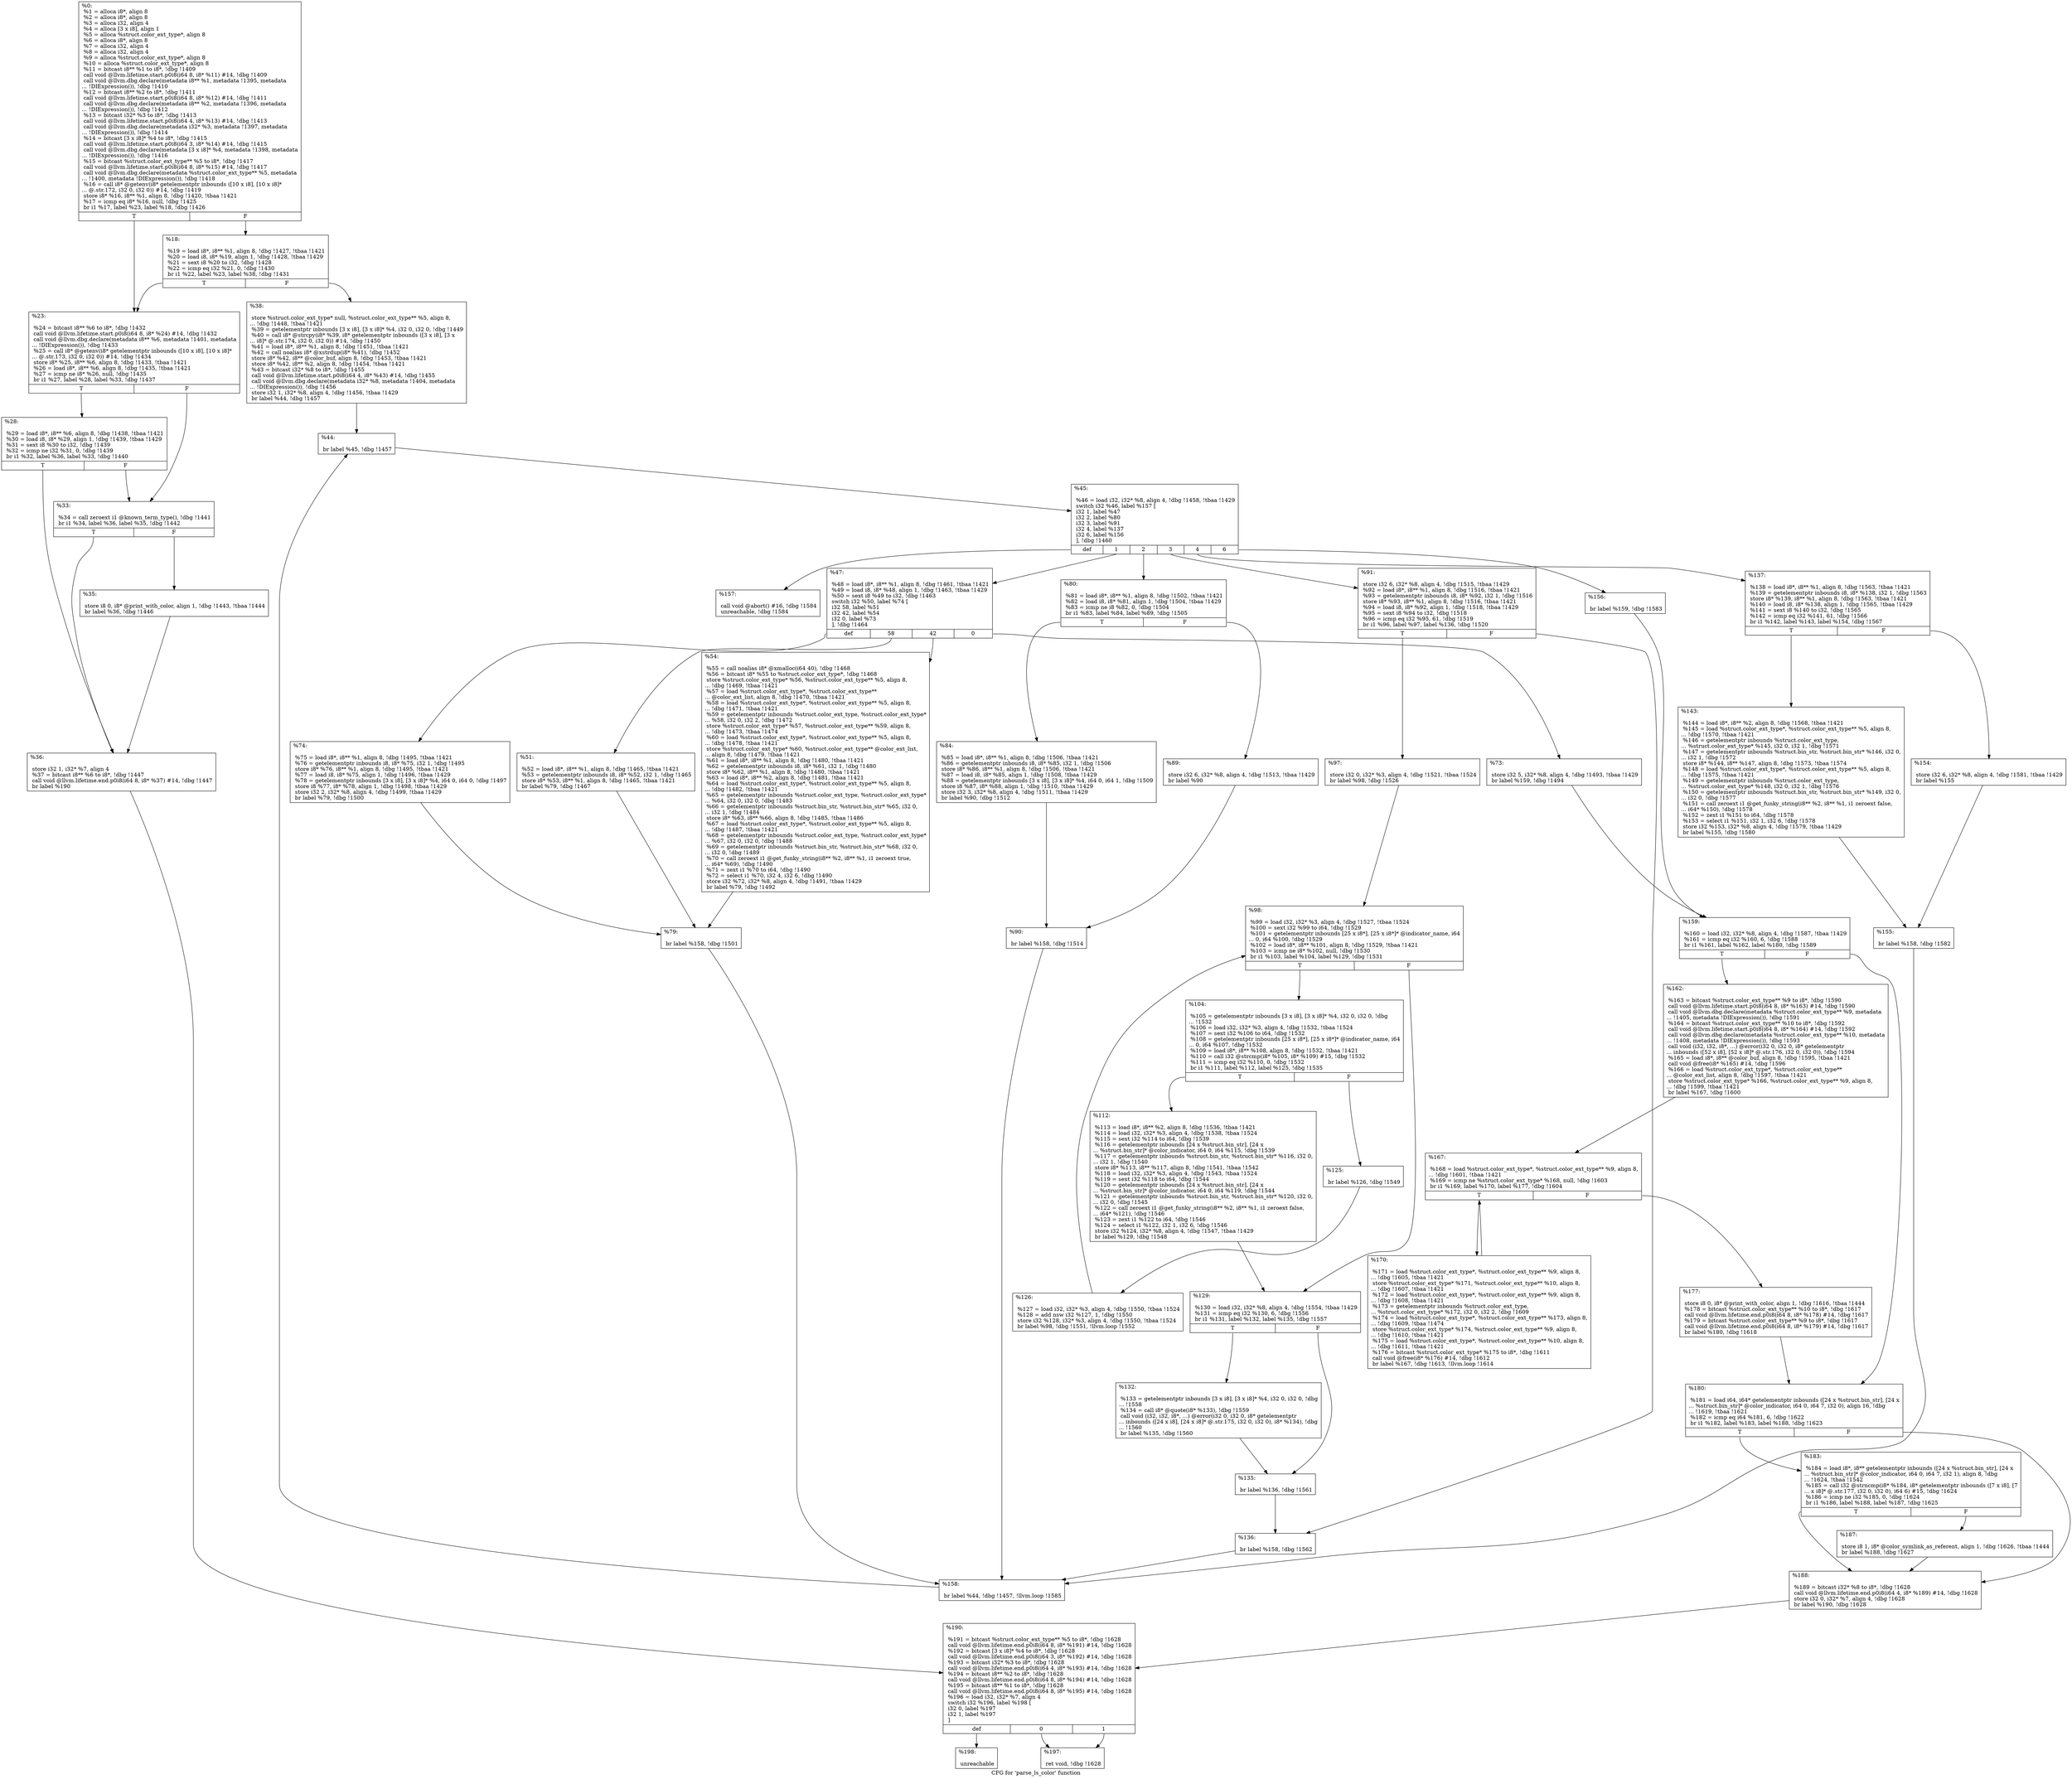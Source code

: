 digraph "CFG for 'parse_ls_color' function" {
	label="CFG for 'parse_ls_color' function";

	Node0x21db040 [shape=record,label="{%0:\l  %1 = alloca i8*, align 8\l  %2 = alloca i8*, align 8\l  %3 = alloca i32, align 4\l  %4 = alloca [3 x i8], align 1\l  %5 = alloca %struct.color_ext_type*, align 8\l  %6 = alloca i8*, align 8\l  %7 = alloca i32, align 4\l  %8 = alloca i32, align 4\l  %9 = alloca %struct.color_ext_type*, align 8\l  %10 = alloca %struct.color_ext_type*, align 8\l  %11 = bitcast i8** %1 to i8*, !dbg !1409\l  call void @llvm.lifetime.start.p0i8(i64 8, i8* %11) #14, !dbg !1409\l  call void @llvm.dbg.declare(metadata i8** %1, metadata !1395, metadata\l... !DIExpression()), !dbg !1410\l  %12 = bitcast i8** %2 to i8*, !dbg !1411\l  call void @llvm.lifetime.start.p0i8(i64 8, i8* %12) #14, !dbg !1411\l  call void @llvm.dbg.declare(metadata i8** %2, metadata !1396, metadata\l... !DIExpression()), !dbg !1412\l  %13 = bitcast i32* %3 to i8*, !dbg !1413\l  call void @llvm.lifetime.start.p0i8(i64 4, i8* %13) #14, !dbg !1413\l  call void @llvm.dbg.declare(metadata i32* %3, metadata !1397, metadata\l... !DIExpression()), !dbg !1414\l  %14 = bitcast [3 x i8]* %4 to i8*, !dbg !1415\l  call void @llvm.lifetime.start.p0i8(i64 3, i8* %14) #14, !dbg !1415\l  call void @llvm.dbg.declare(metadata [3 x i8]* %4, metadata !1398, metadata\l... !DIExpression()), !dbg !1416\l  %15 = bitcast %struct.color_ext_type** %5 to i8*, !dbg !1417\l  call void @llvm.lifetime.start.p0i8(i64 8, i8* %15) #14, !dbg !1417\l  call void @llvm.dbg.declare(metadata %struct.color_ext_type** %5, metadata\l... !1400, metadata !DIExpression()), !dbg !1418\l  %16 = call i8* @getenv(i8* getelementptr inbounds ([10 x i8], [10 x i8]*\l... @.str.172, i32 0, i32 0)) #14, !dbg !1419\l  store i8* %16, i8** %1, align 8, !dbg !1420, !tbaa !1421\l  %17 = icmp eq i8* %16, null, !dbg !1425\l  br i1 %17, label %23, label %18, !dbg !1426\l|{<s0>T|<s1>F}}"];
	Node0x21db040:s0 -> Node0x2129720;
	Node0x21db040:s1 -> Node0x21296d0;
	Node0x21296d0 [shape=record,label="{%18:\l\l  %19 = load i8*, i8** %1, align 8, !dbg !1427, !tbaa !1421\l  %20 = load i8, i8* %19, align 1, !dbg !1428, !tbaa !1429\l  %21 = sext i8 %20 to i32, !dbg !1428\l  %22 = icmp eq i32 %21, 0, !dbg !1430\l  br i1 %22, label %23, label %38, !dbg !1431\l|{<s0>T|<s1>F}}"];
	Node0x21296d0:s0 -> Node0x2129720;
	Node0x21296d0:s1 -> Node0x21298b0;
	Node0x2129720 [shape=record,label="{%23:\l\l  %24 = bitcast i8** %6 to i8*, !dbg !1432\l  call void @llvm.lifetime.start.p0i8(i64 8, i8* %24) #14, !dbg !1432\l  call void @llvm.dbg.declare(metadata i8** %6, metadata !1401, metadata\l... !DIExpression()), !dbg !1433\l  %25 = call i8* @getenv(i8* getelementptr inbounds ([10 x i8], [10 x i8]*\l... @.str.173, i32 0, i32 0)) #14, !dbg !1434\l  store i8* %25, i8** %6, align 8, !dbg !1433, !tbaa !1421\l  %26 = load i8*, i8** %6, align 8, !dbg !1435, !tbaa !1421\l  %27 = icmp ne i8* %26, null, !dbg !1435\l  br i1 %27, label %28, label %33, !dbg !1437\l|{<s0>T|<s1>F}}"];
	Node0x2129720:s0 -> Node0x2129770;
	Node0x2129720:s1 -> Node0x21297c0;
	Node0x2129770 [shape=record,label="{%28:\l\l  %29 = load i8*, i8** %6, align 8, !dbg !1438, !tbaa !1421\l  %30 = load i8, i8* %29, align 1, !dbg !1439, !tbaa !1429\l  %31 = sext i8 %30 to i32, !dbg !1439\l  %32 = icmp ne i32 %31, 0, !dbg !1439\l  br i1 %32, label %36, label %33, !dbg !1440\l|{<s0>T|<s1>F}}"];
	Node0x2129770:s0 -> Node0x2129860;
	Node0x2129770:s1 -> Node0x21297c0;
	Node0x21297c0 [shape=record,label="{%33:\l\l  %34 = call zeroext i1 @known_term_type(), !dbg !1441\l  br i1 %34, label %36, label %35, !dbg !1442\l|{<s0>T|<s1>F}}"];
	Node0x21297c0:s0 -> Node0x2129860;
	Node0x21297c0:s1 -> Node0x2129810;
	Node0x2129810 [shape=record,label="{%35:\l\l  store i8 0, i8* @print_with_color, align 1, !dbg !1443, !tbaa !1444\l  br label %36, !dbg !1446\l}"];
	Node0x2129810 -> Node0x2129860;
	Node0x2129860 [shape=record,label="{%36:\l\l  store i32 1, i32* %7, align 4\l  %37 = bitcast i8** %6 to i8*, !dbg !1447\l  call void @llvm.lifetime.end.p0i8(i64 8, i8* %37) #14, !dbg !1447\l  br label %190\l}"];
	Node0x2129860 -> Node0x21af9e0;
	Node0x21298b0 [shape=record,label="{%38:\l\l  store %struct.color_ext_type* null, %struct.color_ext_type** %5, align 8,\l... !dbg !1448, !tbaa !1421\l  %39 = getelementptr inbounds [3 x i8], [3 x i8]* %4, i32 0, i32 0, !dbg !1449\l  %40 = call i8* @strcpy(i8* %39, i8* getelementptr inbounds ([3 x i8], [3 x\l... i8]* @.str.174, i32 0, i32 0)) #14, !dbg !1450\l  %41 = load i8*, i8** %1, align 8, !dbg !1451, !tbaa !1421\l  %42 = call noalias i8* @xstrdup(i8* %41), !dbg !1452\l  store i8* %42, i8** @color_buf, align 8, !dbg !1453, !tbaa !1421\l  store i8* %42, i8** %2, align 8, !dbg !1454, !tbaa !1421\l  %43 = bitcast i32* %8 to i8*, !dbg !1455\l  call void @llvm.lifetime.start.p0i8(i64 4, i8* %43) #14, !dbg !1455\l  call void @llvm.dbg.declare(metadata i32* %8, metadata !1404, metadata\l... !DIExpression()), !dbg !1456\l  store i32 1, i32* %8, align 4, !dbg !1456, !tbaa !1429\l  br label %44, !dbg !1457\l}"];
	Node0x21298b0 -> Node0x2129900;
	Node0x2129900 [shape=record,label="{%44:\l\l  br label %45, !dbg !1457\l}"];
	Node0x2129900 -> Node0x2129950;
	Node0x2129950 [shape=record,label="{%45:\l\l  %46 = load i32, i32* %8, align 4, !dbg !1458, !tbaa !1429\l  switch i32 %46, label %157 [\l    i32 1, label %47\l    i32 2, label %80\l    i32 3, label %91\l    i32 4, label %137\l    i32 6, label %156\l  ], !dbg !1460\l|{<s0>def|<s1>1|<s2>2|<s3>3|<s4>4|<s5>6}}"];
	Node0x2129950:s0 -> Node0x21af670;
	Node0x2129950:s1 -> Node0x21299a0;
	Node0x2129950:s2 -> Node0x2129b80;
	Node0x2129950:s3 -> Node0x21af170;
	Node0x2129950:s4 -> Node0x21af4e0;
	Node0x2129950:s5 -> Node0x21af620;
	Node0x21299a0 [shape=record,label="{%47:\l\l  %48 = load i8*, i8** %1, align 8, !dbg !1461, !tbaa !1421\l  %49 = load i8, i8* %48, align 1, !dbg !1463, !tbaa !1429\l  %50 = sext i8 %49 to i32, !dbg !1463\l  switch i32 %50, label %74 [\l    i32 58, label %51\l    i32 42, label %54\l    i32 0, label %73\l  ], !dbg !1464\l|{<s0>def|<s1>58|<s2>42|<s3>0}}"];
	Node0x21299a0:s0 -> Node0x2129ae0;
	Node0x21299a0:s1 -> Node0x21299f0;
	Node0x21299a0:s2 -> Node0x2129a40;
	Node0x21299a0:s3 -> Node0x2129a90;
	Node0x21299f0 [shape=record,label="{%51:\l\l  %52 = load i8*, i8** %1, align 8, !dbg !1465, !tbaa !1421\l  %53 = getelementptr inbounds i8, i8* %52, i32 1, !dbg !1465\l  store i8* %53, i8** %1, align 8, !dbg !1465, !tbaa !1421\l  br label %79, !dbg !1467\l}"];
	Node0x21299f0 -> Node0x2129b30;
	Node0x2129a40 [shape=record,label="{%54:\l\l  %55 = call noalias i8* @xmalloc(i64 40), !dbg !1468\l  %56 = bitcast i8* %55 to %struct.color_ext_type*, !dbg !1468\l  store %struct.color_ext_type* %56, %struct.color_ext_type** %5, align 8,\l... !dbg !1469, !tbaa !1421\l  %57 = load %struct.color_ext_type*, %struct.color_ext_type**\l... @color_ext_list, align 8, !dbg !1470, !tbaa !1421\l  %58 = load %struct.color_ext_type*, %struct.color_ext_type** %5, align 8,\l... !dbg !1471, !tbaa !1421\l  %59 = getelementptr inbounds %struct.color_ext_type, %struct.color_ext_type*\l... %58, i32 0, i32 2, !dbg !1472\l  store %struct.color_ext_type* %57, %struct.color_ext_type** %59, align 8,\l... !dbg !1473, !tbaa !1474\l  %60 = load %struct.color_ext_type*, %struct.color_ext_type** %5, align 8,\l... !dbg !1478, !tbaa !1421\l  store %struct.color_ext_type* %60, %struct.color_ext_type** @color_ext_list,\l... align 8, !dbg !1479, !tbaa !1421\l  %61 = load i8*, i8** %1, align 8, !dbg !1480, !tbaa !1421\l  %62 = getelementptr inbounds i8, i8* %61, i32 1, !dbg !1480\l  store i8* %62, i8** %1, align 8, !dbg !1480, !tbaa !1421\l  %63 = load i8*, i8** %2, align 8, !dbg !1481, !tbaa !1421\l  %64 = load %struct.color_ext_type*, %struct.color_ext_type** %5, align 8,\l... !dbg !1482, !tbaa !1421\l  %65 = getelementptr inbounds %struct.color_ext_type, %struct.color_ext_type*\l... %64, i32 0, i32 0, !dbg !1483\l  %66 = getelementptr inbounds %struct.bin_str, %struct.bin_str* %65, i32 0,\l... i32 1, !dbg !1484\l  store i8* %63, i8** %66, align 8, !dbg !1485, !tbaa !1486\l  %67 = load %struct.color_ext_type*, %struct.color_ext_type** %5, align 8,\l... !dbg !1487, !tbaa !1421\l  %68 = getelementptr inbounds %struct.color_ext_type, %struct.color_ext_type*\l... %67, i32 0, i32 0, !dbg !1488\l  %69 = getelementptr inbounds %struct.bin_str, %struct.bin_str* %68, i32 0,\l... i32 0, !dbg !1489\l  %70 = call zeroext i1 @get_funky_string(i8** %2, i8** %1, i1 zeroext true,\l... i64* %69), !dbg !1490\l  %71 = zext i1 %70 to i64, !dbg !1490\l  %72 = select i1 %70, i32 4, i32 6, !dbg !1490\l  store i32 %72, i32* %8, align 4, !dbg !1491, !tbaa !1429\l  br label %79, !dbg !1492\l}"];
	Node0x2129a40 -> Node0x2129b30;
	Node0x2129a90 [shape=record,label="{%73:\l\l  store i32 5, i32* %8, align 4, !dbg !1493, !tbaa !1429\l  br label %159, !dbg !1494\l}"];
	Node0x2129a90 -> Node0x21af710;
	Node0x2129ae0 [shape=record,label="{%74:\l\l  %75 = load i8*, i8** %1, align 8, !dbg !1495, !tbaa !1421\l  %76 = getelementptr inbounds i8, i8* %75, i32 1, !dbg !1495\l  store i8* %76, i8** %1, align 8, !dbg !1495, !tbaa !1421\l  %77 = load i8, i8* %75, align 1, !dbg !1496, !tbaa !1429\l  %78 = getelementptr inbounds [3 x i8], [3 x i8]* %4, i64 0, i64 0, !dbg !1497\l  store i8 %77, i8* %78, align 1, !dbg !1498, !tbaa !1429\l  store i32 2, i32* %8, align 4, !dbg !1499, !tbaa !1429\l  br label %79, !dbg !1500\l}"];
	Node0x2129ae0 -> Node0x2129b30;
	Node0x2129b30 [shape=record,label="{%79:\l\l  br label %158, !dbg !1501\l}"];
	Node0x2129b30 -> Node0x21af6c0;
	Node0x2129b80 [shape=record,label="{%80:\l\l  %81 = load i8*, i8** %1, align 8, !dbg !1502, !tbaa !1421\l  %82 = load i8, i8* %81, align 1, !dbg !1504, !tbaa !1429\l  %83 = icmp ne i8 %82, 0, !dbg !1504\l  br i1 %83, label %84, label %89, !dbg !1505\l|{<s0>T|<s1>F}}"];
	Node0x2129b80:s0 -> Node0x2129bd0;
	Node0x2129b80:s1 -> Node0x2129c20;
	Node0x2129bd0 [shape=record,label="{%84:\l\l  %85 = load i8*, i8** %1, align 8, !dbg !1506, !tbaa !1421\l  %86 = getelementptr inbounds i8, i8* %85, i32 1, !dbg !1506\l  store i8* %86, i8** %1, align 8, !dbg !1506, !tbaa !1421\l  %87 = load i8, i8* %85, align 1, !dbg !1508, !tbaa !1429\l  %88 = getelementptr inbounds [3 x i8], [3 x i8]* %4, i64 0, i64 1, !dbg !1509\l  store i8 %87, i8* %88, align 1, !dbg !1510, !tbaa !1429\l  store i32 3, i32* %8, align 4, !dbg !1511, !tbaa !1429\l  br label %90, !dbg !1512\l}"];
	Node0x2129bd0 -> Node0x2129c70;
	Node0x2129c20 [shape=record,label="{%89:\l\l  store i32 6, i32* %8, align 4, !dbg !1513, !tbaa !1429\l  br label %90\l}"];
	Node0x2129c20 -> Node0x2129c70;
	Node0x2129c70 [shape=record,label="{%90:\l\l  br label %158, !dbg !1514\l}"];
	Node0x2129c70 -> Node0x21af6c0;
	Node0x21af170 [shape=record,label="{%91:\l\l  store i32 6, i32* %8, align 4, !dbg !1515, !tbaa !1429\l  %92 = load i8*, i8** %1, align 8, !dbg !1516, !tbaa !1421\l  %93 = getelementptr inbounds i8, i8* %92, i32 1, !dbg !1516\l  store i8* %93, i8** %1, align 8, !dbg !1516, !tbaa !1421\l  %94 = load i8, i8* %92, align 1, !dbg !1518, !tbaa !1429\l  %95 = sext i8 %94 to i32, !dbg !1518\l  %96 = icmp eq i32 %95, 61, !dbg !1519\l  br i1 %96, label %97, label %136, !dbg !1520\l|{<s0>T|<s1>F}}"];
	Node0x21af170:s0 -> Node0x21af1c0;
	Node0x21af170:s1 -> Node0x21af490;
	Node0x21af1c0 [shape=record,label="{%97:\l\l  store i32 0, i32* %3, align 4, !dbg !1521, !tbaa !1524\l  br label %98, !dbg !1526\l}"];
	Node0x21af1c0 -> Node0x21af210;
	Node0x21af210 [shape=record,label="{%98:\l\l  %99 = load i32, i32* %3, align 4, !dbg !1527, !tbaa !1524\l  %100 = sext i32 %99 to i64, !dbg !1529\l  %101 = getelementptr inbounds [25 x i8*], [25 x i8*]* @indicator_name, i64\l... 0, i64 %100, !dbg !1529\l  %102 = load i8*, i8** %101, align 8, !dbg !1529, !tbaa !1421\l  %103 = icmp ne i8* %102, null, !dbg !1530\l  br i1 %103, label %104, label %129, !dbg !1531\l|{<s0>T|<s1>F}}"];
	Node0x21af210:s0 -> Node0x21af260;
	Node0x21af210:s1 -> Node0x21af3a0;
	Node0x21af260 [shape=record,label="{%104:\l\l  %105 = getelementptr inbounds [3 x i8], [3 x i8]* %4, i32 0, i32 0, !dbg\l... !1532\l  %106 = load i32, i32* %3, align 4, !dbg !1532, !tbaa !1524\l  %107 = sext i32 %106 to i64, !dbg !1532\l  %108 = getelementptr inbounds [25 x i8*], [25 x i8*]* @indicator_name, i64\l... 0, i64 %107, !dbg !1532\l  %109 = load i8*, i8** %108, align 8, !dbg !1532, !tbaa !1421\l  %110 = call i32 @strcmp(i8* %105, i8* %109) #15, !dbg !1532\l  %111 = icmp eq i32 %110, 0, !dbg !1532\l  br i1 %111, label %112, label %125, !dbg !1535\l|{<s0>T|<s1>F}}"];
	Node0x21af260:s0 -> Node0x21af2b0;
	Node0x21af260:s1 -> Node0x21af300;
	Node0x21af2b0 [shape=record,label="{%112:\l\l  %113 = load i8*, i8** %2, align 8, !dbg !1536, !tbaa !1421\l  %114 = load i32, i32* %3, align 4, !dbg !1538, !tbaa !1524\l  %115 = sext i32 %114 to i64, !dbg !1539\l  %116 = getelementptr inbounds [24 x %struct.bin_str], [24 x\l... %struct.bin_str]* @color_indicator, i64 0, i64 %115, !dbg !1539\l  %117 = getelementptr inbounds %struct.bin_str, %struct.bin_str* %116, i32 0,\l... i32 1, !dbg !1540\l  store i8* %113, i8** %117, align 8, !dbg !1541, !tbaa !1542\l  %118 = load i32, i32* %3, align 4, !dbg !1543, !tbaa !1524\l  %119 = sext i32 %118 to i64, !dbg !1544\l  %120 = getelementptr inbounds [24 x %struct.bin_str], [24 x\l... %struct.bin_str]* @color_indicator, i64 0, i64 %119, !dbg !1544\l  %121 = getelementptr inbounds %struct.bin_str, %struct.bin_str* %120, i32 0,\l... i32 0, !dbg !1545\l  %122 = call zeroext i1 @get_funky_string(i8** %2, i8** %1, i1 zeroext false,\l... i64* %121), !dbg !1546\l  %123 = zext i1 %122 to i64, !dbg !1546\l  %124 = select i1 %122, i32 1, i32 6, !dbg !1546\l  store i32 %124, i32* %8, align 4, !dbg !1547, !tbaa !1429\l  br label %129, !dbg !1548\l}"];
	Node0x21af2b0 -> Node0x21af3a0;
	Node0x21af300 [shape=record,label="{%125:\l\l  br label %126, !dbg !1549\l}"];
	Node0x21af300 -> Node0x21af350;
	Node0x21af350 [shape=record,label="{%126:\l\l  %127 = load i32, i32* %3, align 4, !dbg !1550, !tbaa !1524\l  %128 = add nsw i32 %127, 1, !dbg !1550\l  store i32 %128, i32* %3, align 4, !dbg !1550, !tbaa !1524\l  br label %98, !dbg !1551, !llvm.loop !1552\l}"];
	Node0x21af350 -> Node0x21af210;
	Node0x21af3a0 [shape=record,label="{%129:\l\l  %130 = load i32, i32* %8, align 4, !dbg !1554, !tbaa !1429\l  %131 = icmp eq i32 %130, 6, !dbg !1556\l  br i1 %131, label %132, label %135, !dbg !1557\l|{<s0>T|<s1>F}}"];
	Node0x21af3a0:s0 -> Node0x21af3f0;
	Node0x21af3a0:s1 -> Node0x21af440;
	Node0x21af3f0 [shape=record,label="{%132:\l\l  %133 = getelementptr inbounds [3 x i8], [3 x i8]* %4, i32 0, i32 0, !dbg\l... !1558\l  %134 = call i8* @quote(i8* %133), !dbg !1559\l  call void (i32, i32, i8*, ...) @error(i32 0, i32 0, i8* getelementptr\l... inbounds ([24 x i8], [24 x i8]* @.str.175, i32 0, i32 0), i8* %134), !dbg\l... !1560\l  br label %135, !dbg !1560\l}"];
	Node0x21af3f0 -> Node0x21af440;
	Node0x21af440 [shape=record,label="{%135:\l\l  br label %136, !dbg !1561\l}"];
	Node0x21af440 -> Node0x21af490;
	Node0x21af490 [shape=record,label="{%136:\l\l  br label %158, !dbg !1562\l}"];
	Node0x21af490 -> Node0x21af6c0;
	Node0x21af4e0 [shape=record,label="{%137:\l\l  %138 = load i8*, i8** %1, align 8, !dbg !1563, !tbaa !1421\l  %139 = getelementptr inbounds i8, i8* %138, i32 1, !dbg !1563\l  store i8* %139, i8** %1, align 8, !dbg !1563, !tbaa !1421\l  %140 = load i8, i8* %138, align 1, !dbg !1565, !tbaa !1429\l  %141 = sext i8 %140 to i32, !dbg !1565\l  %142 = icmp eq i32 %141, 61, !dbg !1566\l  br i1 %142, label %143, label %154, !dbg !1567\l|{<s0>T|<s1>F}}"];
	Node0x21af4e0:s0 -> Node0x21af530;
	Node0x21af4e0:s1 -> Node0x21af580;
	Node0x21af530 [shape=record,label="{%143:\l\l  %144 = load i8*, i8** %2, align 8, !dbg !1568, !tbaa !1421\l  %145 = load %struct.color_ext_type*, %struct.color_ext_type** %5, align 8,\l... !dbg !1570, !tbaa !1421\l  %146 = getelementptr inbounds %struct.color_ext_type,\l... %struct.color_ext_type* %145, i32 0, i32 1, !dbg !1571\l  %147 = getelementptr inbounds %struct.bin_str, %struct.bin_str* %146, i32 0,\l... i32 1, !dbg !1572\l  store i8* %144, i8** %147, align 8, !dbg !1573, !tbaa !1574\l  %148 = load %struct.color_ext_type*, %struct.color_ext_type** %5, align 8,\l... !dbg !1575, !tbaa !1421\l  %149 = getelementptr inbounds %struct.color_ext_type,\l... %struct.color_ext_type* %148, i32 0, i32 1, !dbg !1576\l  %150 = getelementptr inbounds %struct.bin_str, %struct.bin_str* %149, i32 0,\l... i32 0, !dbg !1577\l  %151 = call zeroext i1 @get_funky_string(i8** %2, i8** %1, i1 zeroext false,\l... i64* %150), !dbg !1578\l  %152 = zext i1 %151 to i64, !dbg !1578\l  %153 = select i1 %151, i32 1, i32 6, !dbg !1578\l  store i32 %153, i32* %8, align 4, !dbg !1579, !tbaa !1429\l  br label %155, !dbg !1580\l}"];
	Node0x21af530 -> Node0x21af5d0;
	Node0x21af580 [shape=record,label="{%154:\l\l  store i32 6, i32* %8, align 4, !dbg !1581, !tbaa !1429\l  br label %155\l}"];
	Node0x21af580 -> Node0x21af5d0;
	Node0x21af5d0 [shape=record,label="{%155:\l\l  br label %158, !dbg !1582\l}"];
	Node0x21af5d0 -> Node0x21af6c0;
	Node0x21af620 [shape=record,label="{%156:\l\l  br label %159, !dbg !1583\l}"];
	Node0x21af620 -> Node0x21af710;
	Node0x21af670 [shape=record,label="{%157:\l\l  call void @abort() #16, !dbg !1584\l  unreachable, !dbg !1584\l}"];
	Node0x21af6c0 [shape=record,label="{%158:\l\l  br label %44, !dbg !1457, !llvm.loop !1585\l}"];
	Node0x21af6c0 -> Node0x2129900;
	Node0x21af710 [shape=record,label="{%159:\l\l  %160 = load i32, i32* %8, align 4, !dbg !1587, !tbaa !1429\l  %161 = icmp eq i32 %160, 6, !dbg !1588\l  br i1 %161, label %162, label %180, !dbg !1589\l|{<s0>T|<s1>F}}"];
	Node0x21af710:s0 -> Node0x21af760;
	Node0x21af710:s1 -> Node0x21af8a0;
	Node0x21af760 [shape=record,label="{%162:\l\l  %163 = bitcast %struct.color_ext_type** %9 to i8*, !dbg !1590\l  call void @llvm.lifetime.start.p0i8(i64 8, i8* %163) #14, !dbg !1590\l  call void @llvm.dbg.declare(metadata %struct.color_ext_type** %9, metadata\l... !1405, metadata !DIExpression()), !dbg !1591\l  %164 = bitcast %struct.color_ext_type** %10 to i8*, !dbg !1592\l  call void @llvm.lifetime.start.p0i8(i64 8, i8* %164) #14, !dbg !1592\l  call void @llvm.dbg.declare(metadata %struct.color_ext_type** %10, metadata\l... !1408, metadata !DIExpression()), !dbg !1593\l  call void (i32, i32, i8*, ...) @error(i32 0, i32 0, i8* getelementptr\l... inbounds ([52 x i8], [52 x i8]* @.str.176, i32 0, i32 0)), !dbg !1594\l  %165 = load i8*, i8** @color_buf, align 8, !dbg !1595, !tbaa !1421\l  call void @free(i8* %165) #14, !dbg !1596\l  %166 = load %struct.color_ext_type*, %struct.color_ext_type**\l... @color_ext_list, align 8, !dbg !1597, !tbaa !1421\l  store %struct.color_ext_type* %166, %struct.color_ext_type** %9, align 8,\l... !dbg !1599, !tbaa !1421\l  br label %167, !dbg !1600\l}"];
	Node0x21af760 -> Node0x21af7b0;
	Node0x21af7b0 [shape=record,label="{%167:\l\l  %168 = load %struct.color_ext_type*, %struct.color_ext_type** %9, align 8,\l... !dbg !1601, !tbaa !1421\l  %169 = icmp ne %struct.color_ext_type* %168, null, !dbg !1603\l  br i1 %169, label %170, label %177, !dbg !1604\l|{<s0>T|<s1>F}}"];
	Node0x21af7b0:s0 -> Node0x21af800;
	Node0x21af7b0:s1 -> Node0x21af850;
	Node0x21af800 [shape=record,label="{%170:\l\l  %171 = load %struct.color_ext_type*, %struct.color_ext_type** %9, align 8,\l... !dbg !1605, !tbaa !1421\l  store %struct.color_ext_type* %171, %struct.color_ext_type** %10, align 8,\l... !dbg !1607, !tbaa !1421\l  %172 = load %struct.color_ext_type*, %struct.color_ext_type** %9, align 8,\l... !dbg !1608, !tbaa !1421\l  %173 = getelementptr inbounds %struct.color_ext_type,\l... %struct.color_ext_type* %172, i32 0, i32 2, !dbg !1609\l  %174 = load %struct.color_ext_type*, %struct.color_ext_type** %173, align 8,\l... !dbg !1609, !tbaa !1474\l  store %struct.color_ext_type* %174, %struct.color_ext_type** %9, align 8,\l... !dbg !1610, !tbaa !1421\l  %175 = load %struct.color_ext_type*, %struct.color_ext_type** %10, align 8,\l... !dbg !1611, !tbaa !1421\l  %176 = bitcast %struct.color_ext_type* %175 to i8*, !dbg !1611\l  call void @free(i8* %176) #14, !dbg !1612\l  br label %167, !dbg !1613, !llvm.loop !1614\l}"];
	Node0x21af800 -> Node0x21af7b0;
	Node0x21af850 [shape=record,label="{%177:\l\l  store i8 0, i8* @print_with_color, align 1, !dbg !1616, !tbaa !1444\l  %178 = bitcast %struct.color_ext_type** %10 to i8*, !dbg !1617\l  call void @llvm.lifetime.end.p0i8(i64 8, i8* %178) #14, !dbg !1617\l  %179 = bitcast %struct.color_ext_type** %9 to i8*, !dbg !1617\l  call void @llvm.lifetime.end.p0i8(i64 8, i8* %179) #14, !dbg !1617\l  br label %180, !dbg !1618\l}"];
	Node0x21af850 -> Node0x21af8a0;
	Node0x21af8a0 [shape=record,label="{%180:\l\l  %181 = load i64, i64* getelementptr inbounds ([24 x %struct.bin_str], [24 x\l... %struct.bin_str]* @color_indicator, i64 0, i64 7, i32 0), align 16, !dbg\l... !1619, !tbaa !1621\l  %182 = icmp eq i64 %181, 6, !dbg !1622\l  br i1 %182, label %183, label %188, !dbg !1623\l|{<s0>T|<s1>F}}"];
	Node0x21af8a0:s0 -> Node0x21af8f0;
	Node0x21af8a0:s1 -> Node0x21af990;
	Node0x21af8f0 [shape=record,label="{%183:\l\l  %184 = load i8*, i8** getelementptr inbounds ([24 x %struct.bin_str], [24 x\l... %struct.bin_str]* @color_indicator, i64 0, i64 7, i32 1), align 8, !dbg\l... !1624, !tbaa !1542\l  %185 = call i32 @strncmp(i8* %184, i8* getelementptr inbounds ([7 x i8], [7\l... x i8]* @.str.177, i32 0, i32 0), i64 6) #15, !dbg !1624\l  %186 = icmp ne i32 %185, 0, !dbg !1624\l  br i1 %186, label %188, label %187, !dbg !1625\l|{<s0>T|<s1>F}}"];
	Node0x21af8f0:s0 -> Node0x21af990;
	Node0x21af8f0:s1 -> Node0x21af940;
	Node0x21af940 [shape=record,label="{%187:\l\l  store i8 1, i8* @color_symlink_as_referent, align 1, !dbg !1626, !tbaa !1444\l  br label %188, !dbg !1627\l}"];
	Node0x21af940 -> Node0x21af990;
	Node0x21af990 [shape=record,label="{%188:\l\l  %189 = bitcast i32* %8 to i8*, !dbg !1628\l  call void @llvm.lifetime.end.p0i8(i64 4, i8* %189) #14, !dbg !1628\l  store i32 0, i32* %7, align 4, !dbg !1628\l  br label %190, !dbg !1628\l}"];
	Node0x21af990 -> Node0x21af9e0;
	Node0x21af9e0 [shape=record,label="{%190:\l\l  %191 = bitcast %struct.color_ext_type** %5 to i8*, !dbg !1628\l  call void @llvm.lifetime.end.p0i8(i64 8, i8* %191) #14, !dbg !1628\l  %192 = bitcast [3 x i8]* %4 to i8*, !dbg !1628\l  call void @llvm.lifetime.end.p0i8(i64 3, i8* %192) #14, !dbg !1628\l  %193 = bitcast i32* %3 to i8*, !dbg !1628\l  call void @llvm.lifetime.end.p0i8(i64 4, i8* %193) #14, !dbg !1628\l  %194 = bitcast i8** %2 to i8*, !dbg !1628\l  call void @llvm.lifetime.end.p0i8(i64 8, i8* %194) #14, !dbg !1628\l  %195 = bitcast i8** %1 to i8*, !dbg !1628\l  call void @llvm.lifetime.end.p0i8(i64 8, i8* %195) #14, !dbg !1628\l  %196 = load i32, i32* %7, align 4\l  switch i32 %196, label %198 [\l    i32 0, label %197\l    i32 1, label %197\l  ]\l|{<s0>def|<s1>0|<s2>1}}"];
	Node0x21af9e0:s0 -> Node0x21afa80;
	Node0x21af9e0:s1 -> Node0x21afa30;
	Node0x21af9e0:s2 -> Node0x21afa30;
	Node0x21afa30 [shape=record,label="{%197:\l\l  ret void, !dbg !1628\l}"];
	Node0x21afa80 [shape=record,label="{%198:\l\l  unreachable\l}"];
}
